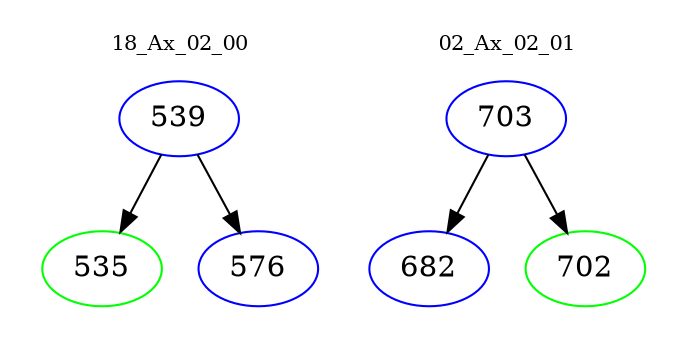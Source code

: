 digraph{
subgraph cluster_0 {
color = white
label = "18_Ax_02_00";
fontsize=10;
T0_539 [label="539", color="blue"]
T0_539 -> T0_535 [color="black"]
T0_535 [label="535", color="green"]
T0_539 -> T0_576 [color="black"]
T0_576 [label="576", color="blue"]
}
subgraph cluster_1 {
color = white
label = "02_Ax_02_01";
fontsize=10;
T1_703 [label="703", color="blue"]
T1_703 -> T1_682 [color="black"]
T1_682 [label="682", color="blue"]
T1_703 -> T1_702 [color="black"]
T1_702 [label="702", color="green"]
}
}
